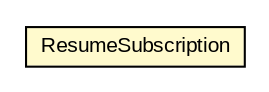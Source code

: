 #!/usr/local/bin/dot
#
# Class diagram 
# Generated by UMLGraph version R5_6-24-gf6e263 (http://www.umlgraph.org/)
#

digraph G {
	edge [fontname="arial",fontsize=10,labelfontname="arial",labelfontsize=10];
	node [fontname="arial",fontsize=10,shape=plaintext];
	nodesep=0.25;
	ranksep=0.5;
	// org.oasis_open.docs.wsn.b_2.ResumeSubscription
	c973850 [label=<<table title="org.oasis_open.docs.wsn.b_2.ResumeSubscription" border="0" cellborder="1" cellspacing="0" cellpadding="2" port="p" bgcolor="lemonChiffon" href="./ResumeSubscription.html">
		<tr><td><table border="0" cellspacing="0" cellpadding="1">
<tr><td align="center" balign="center"> ResumeSubscription </td></tr>
		</table></td></tr>
		</table>>, URL="./ResumeSubscription.html", fontname="arial", fontcolor="black", fontsize=10.0];
}

